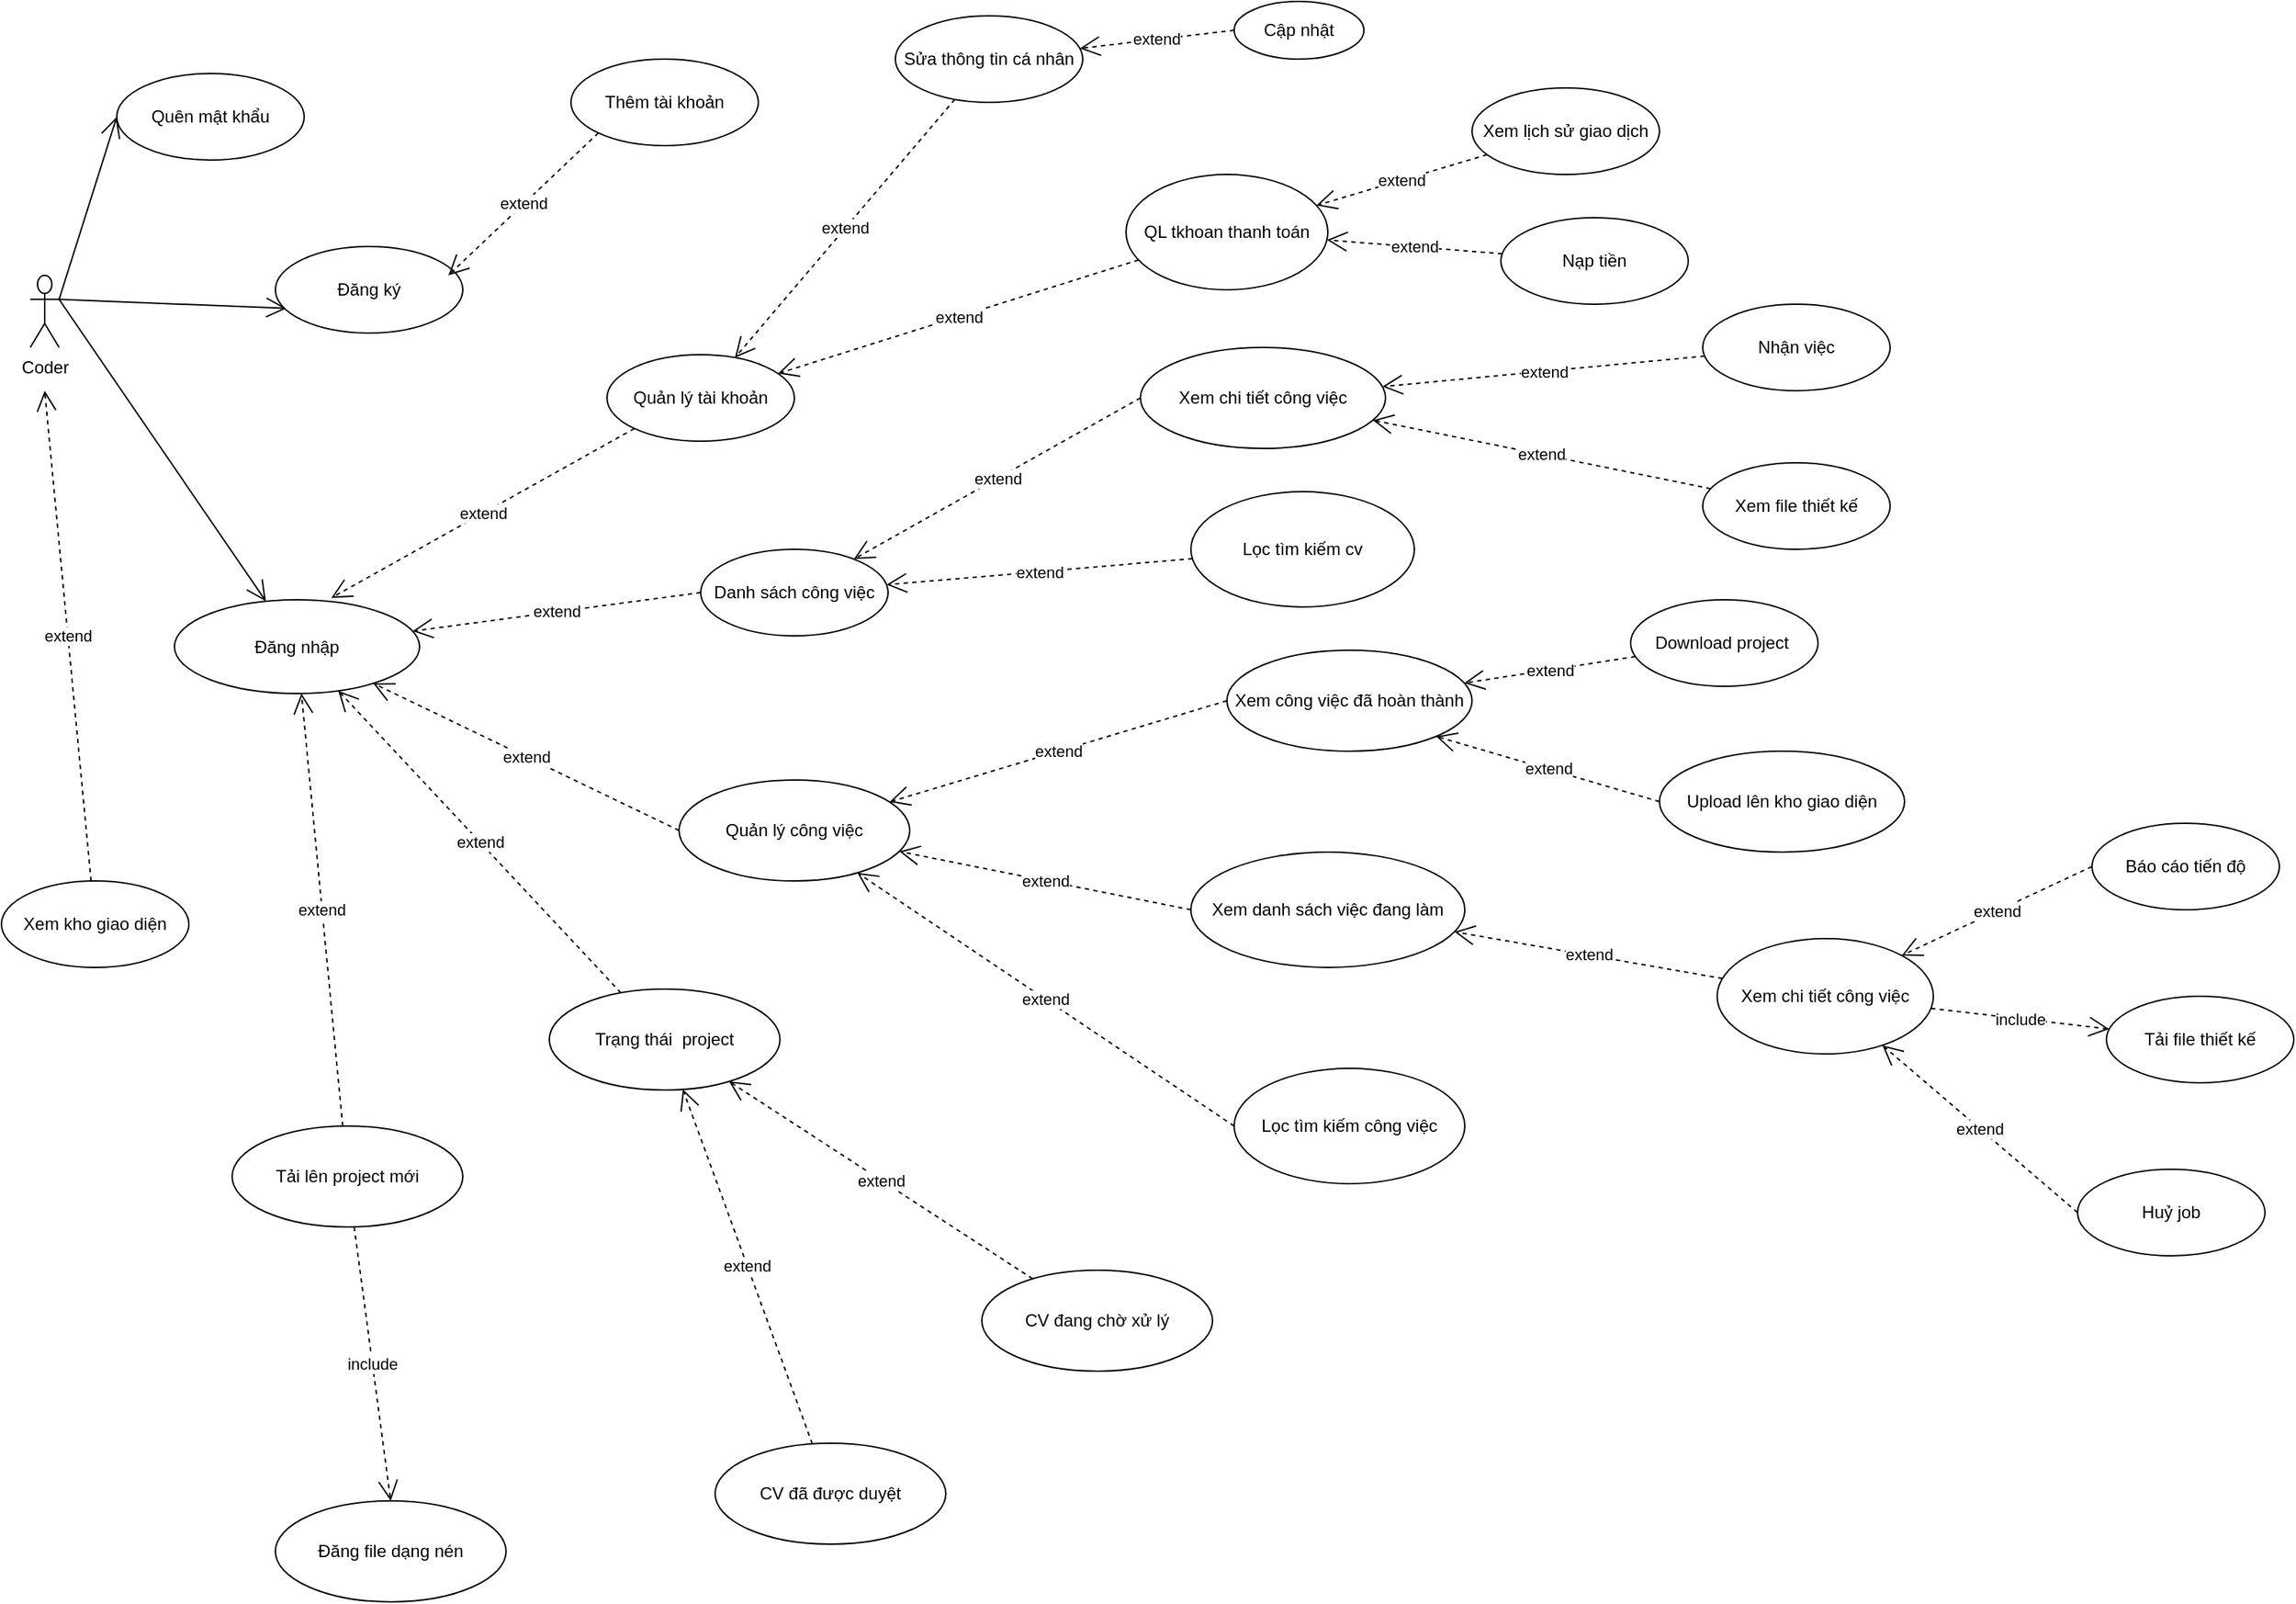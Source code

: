 <mxfile version="13.8.0" type="github">
  <diagram id="-H18s_F7PkQG1bvrdtzM" name="Page-1">
    <mxGraphModel dx="1580" dy="907" grid="1" gridSize="10" guides="1" tooltips="1" connect="1" arrows="1" fold="1" page="1" pageScale="1" pageWidth="1920" pageHeight="1200" math="0" shadow="0">
      <root>
        <mxCell id="0" />
        <mxCell id="1" parent="0" />
        <mxCell id="wraNXZqroRVsVNhuofaR-1" value="Coder" style="shape=umlActor;verticalLabelPosition=bottom;verticalAlign=top;html=1;outlineConnect=0;" parent="1" vertex="1">
          <mxGeometry x="40" y="230" width="20" height="50" as="geometry" />
        </mxCell>
        <mxCell id="G6Vpepxi8D2sUCixTcSk-1" value="" style="endArrow=open;endFill=1;endSize=12;html=1;entryX=0.06;entryY=0.715;entryDx=0;entryDy=0;entryPerimeter=0;exitX=1;exitY=0.333;exitDx=0;exitDy=0;exitPerimeter=0;" parent="1" target="G6Vpepxi8D2sUCixTcSk-2" edge="1" source="wraNXZqroRVsVNhuofaR-1">
          <mxGeometry width="160" relative="1" as="geometry">
            <mxPoint x="70" y="255" as="sourcePoint" />
            <mxPoint x="120" y="200" as="targetPoint" />
          </mxGeometry>
        </mxCell>
        <mxCell id="G6Vpepxi8D2sUCixTcSk-2" value="Đăng ký" style="ellipse;whiteSpace=wrap;html=1;" parent="1" vertex="1">
          <mxGeometry x="210" y="210" width="130" height="60" as="geometry" />
        </mxCell>
        <mxCell id="G6Vpepxi8D2sUCixTcSk-3" value="Đăng nhập" style="ellipse;whiteSpace=wrap;html=1;" parent="1" vertex="1">
          <mxGeometry x="140" y="455" width="170" height="65" as="geometry" />
        </mxCell>
        <mxCell id="G6Vpepxi8D2sUCixTcSk-4" value="" style="endArrow=open;endFill=1;endSize=12;html=1;exitX=1;exitY=0.333;exitDx=0;exitDy=0;exitPerimeter=0;" parent="1" target="G6Vpepxi8D2sUCixTcSk-3" edge="1" source="wraNXZqroRVsVNhuofaR-1">
          <mxGeometry width="160" relative="1" as="geometry">
            <mxPoint x="70" y="260" as="sourcePoint" />
            <mxPoint x="136" y="195.75" as="targetPoint" />
          </mxGeometry>
        </mxCell>
        <mxCell id="G6Vpepxi8D2sUCixTcSk-7" value="Xem kho giao diện" style="ellipse;whiteSpace=wrap;html=1;" parent="1" vertex="1">
          <mxGeometry x="20" y="650" width="130" height="60" as="geometry" />
        </mxCell>
        <mxCell id="G6Vpepxi8D2sUCixTcSk-9" value="extend" style="endArrow=open;endSize=12;dashed=1;html=1;entryX=0.64;entryY=-0.02;entryDx=0;entryDy=0;exitX=0;exitY=1;exitDx=0;exitDy=0;entryPerimeter=0;" parent="1" source="G6Vpepxi8D2sUCixTcSk-10" target="G6Vpepxi8D2sUCixTcSk-3" edge="1">
          <mxGeometry width="160" relative="1" as="geometry">
            <mxPoint x="400" y="160" as="sourcePoint" />
            <mxPoint x="640" y="320" as="targetPoint" />
          </mxGeometry>
        </mxCell>
        <mxCell id="G6Vpepxi8D2sUCixTcSk-10" value="Quản lý tài khoản" style="ellipse;whiteSpace=wrap;html=1;" parent="1" vertex="1">
          <mxGeometry x="440" y="285" width="130" height="60" as="geometry" />
        </mxCell>
        <mxCell id="G6Vpepxi8D2sUCixTcSk-11" value="Danh sách công việc" style="ellipse;whiteSpace=wrap;html=1;" parent="1" vertex="1">
          <mxGeometry x="505" y="420" width="130" height="60" as="geometry" />
        </mxCell>
        <mxCell id="G6Vpepxi8D2sUCixTcSk-13" value="Quản lý công việc" style="ellipse;whiteSpace=wrap;html=1;" parent="1" vertex="1">
          <mxGeometry x="490" y="580" width="160" height="70" as="geometry" />
        </mxCell>
        <mxCell id="G6Vpepxi8D2sUCixTcSk-14" value="Xem danh sách việc đang làm" style="ellipse;whiteSpace=wrap;html=1;" parent="1" vertex="1">
          <mxGeometry x="845" y="630" width="190" height="80" as="geometry" />
        </mxCell>
        <mxCell id="G6Vpepxi8D2sUCixTcSk-15" value="Lọc tìm kiếm công việc" style="ellipse;whiteSpace=wrap;html=1;" parent="1" vertex="1">
          <mxGeometry x="875" y="780" width="160" height="80" as="geometry" />
        </mxCell>
        <mxCell id="G6Vpepxi8D2sUCixTcSk-16" value="Xem chi tiết công việc" style="ellipse;whiteSpace=wrap;html=1;" parent="1" vertex="1">
          <mxGeometry x="1210" y="690" width="150" height="80" as="geometry" />
        </mxCell>
        <mxCell id="G6Vpepxi8D2sUCixTcSk-17" value="Tải file thiết kế" style="ellipse;whiteSpace=wrap;html=1;" parent="1" vertex="1">
          <mxGeometry x="1480" y="730" width="130" height="60" as="geometry" />
        </mxCell>
        <mxCell id="G6Vpepxi8D2sUCixTcSk-19" value="Xem chi tiết công việc" style="ellipse;whiteSpace=wrap;html=1;" parent="1" vertex="1">
          <mxGeometry x="810" y="280" width="170" height="70" as="geometry" />
        </mxCell>
        <mxCell id="G6Vpepxi8D2sUCixTcSk-20" value="Lọc tìm kiếm cv" style="ellipse;whiteSpace=wrap;html=1;" parent="1" vertex="1">
          <mxGeometry x="845" y="380" width="155" height="80" as="geometry" />
        </mxCell>
        <mxCell id="G6Vpepxi8D2sUCixTcSk-21" value="Nhận việc" style="ellipse;whiteSpace=wrap;html=1;" parent="1" vertex="1">
          <mxGeometry x="1200" y="250" width="130" height="60" as="geometry" />
        </mxCell>
        <mxCell id="G6Vpepxi8D2sUCixTcSk-22" value="Xem file thiết kế" style="ellipse;whiteSpace=wrap;html=1;" parent="1" vertex="1">
          <mxGeometry x="1200" y="360" width="130" height="60" as="geometry" />
        </mxCell>
        <mxCell id="mJOtfhkhxTEN904Yoo09-1" value="extend" style="endArrow=open;endSize=12;dashed=1;html=1;exitX=0;exitY=0.5;exitDx=0;exitDy=0;" parent="1" source="G6Vpepxi8D2sUCixTcSk-11" target="G6Vpepxi8D2sUCixTcSk-3" edge="1">
          <mxGeometry width="160" relative="1" as="geometry">
            <mxPoint x="389.038" y="121.213" as="sourcePoint" />
            <mxPoint x="258.05" y="258.54" as="targetPoint" />
          </mxGeometry>
        </mxCell>
        <mxCell id="mJOtfhkhxTEN904Yoo09-2" value="extend" style="endArrow=open;endSize=12;dashed=1;html=1;exitX=0;exitY=0.5;exitDx=0;exitDy=0;" parent="1" source="G6Vpepxi8D2sUCixTcSk-13" target="G6Vpepxi8D2sUCixTcSk-3" edge="1">
          <mxGeometry width="160" relative="1" as="geometry">
            <mxPoint x="370" y="240" as="sourcePoint" />
            <mxPoint x="255.933" y="259.554" as="targetPoint" />
          </mxGeometry>
        </mxCell>
        <mxCell id="mJOtfhkhxTEN904Yoo09-3" value="extend" style="endArrow=open;endSize=12;dashed=1;html=1;exitX=0;exitY=0.5;exitDx=0;exitDy=0;" parent="1" source="G6Vpepxi8D2sUCixTcSk-19" target="G6Vpepxi8D2sUCixTcSk-11" edge="1">
          <mxGeometry width="160" relative="1" as="geometry">
            <mxPoint x="389.038" y="121.213" as="sourcePoint" />
            <mxPoint x="240.962" y="248.787" as="targetPoint" />
          </mxGeometry>
        </mxCell>
        <mxCell id="mJOtfhkhxTEN904Yoo09-5" value="extend" style="endArrow=open;endSize=12;dashed=1;html=1;exitX=0;exitY=0.5;exitDx=0;exitDy=0;" parent="1" source="G6Vpepxi8D2sUCixTcSk-14" target="G6Vpepxi8D2sUCixTcSk-13" edge="1">
          <mxGeometry width="160" relative="1" as="geometry">
            <mxPoint x="370.0" y="650" as="sourcePoint" />
            <mxPoint x="500" y="470" as="targetPoint" />
          </mxGeometry>
        </mxCell>
        <mxCell id="mJOtfhkhxTEN904Yoo09-6" value="extend" style="endArrow=open;endSize=12;dashed=1;html=1;" parent="1" source="G6Vpepxi8D2sUCixTcSk-16" target="G6Vpepxi8D2sUCixTcSk-14" edge="1">
          <mxGeometry width="160" relative="1" as="geometry">
            <mxPoint x="595" y="550" as="sourcePoint" />
            <mxPoint x="473.972" y="625.99" as="targetPoint" />
          </mxGeometry>
        </mxCell>
        <mxCell id="mJOtfhkhxTEN904Yoo09-7" value="extend" style="endArrow=open;endSize=12;dashed=1;html=1;exitX=0;exitY=0.5;exitDx=0;exitDy=0;" parent="1" source="G6Vpepxi8D2sUCixTcSk-15" target="G6Vpepxi8D2sUCixTcSk-13" edge="1">
          <mxGeometry width="160" relative="1" as="geometry">
            <mxPoint x="595.194" y="642.315" as="sourcePoint" />
            <mxPoint x="499.699" y="647.115" as="targetPoint" />
          </mxGeometry>
        </mxCell>
        <mxCell id="mJOtfhkhxTEN904Yoo09-8" value="extend" style="endArrow=open;endSize=12;dashed=1;html=1;" parent="1" source="G6Vpepxi8D2sUCixTcSk-20" target="G6Vpepxi8D2sUCixTcSk-11" edge="1">
          <mxGeometry width="160" relative="1" as="geometry">
            <mxPoint x="620" y="290" as="sourcePoint" />
            <mxPoint x="510.326" y="368.817" as="targetPoint" />
          </mxGeometry>
        </mxCell>
        <mxCell id="VaWxIrWSogGsUbdKop_V-4" value="Xem công việc đã hoàn thành" style="ellipse;whiteSpace=wrap;html=1;" parent="1" vertex="1">
          <mxGeometry x="870" y="490" width="170" height="70" as="geometry" />
        </mxCell>
        <mxCell id="VaWxIrWSogGsUbdKop_V-6" value="extend" style="endArrow=open;endSize=12;dashed=1;html=1;exitX=0;exitY=0.5;exitDx=0;exitDy=0;" parent="1" source="VaWxIrWSogGsUbdKop_V-4" target="G6Vpepxi8D2sUCixTcSk-13" edge="1">
          <mxGeometry width="160" relative="1" as="geometry">
            <mxPoint x="630.0" y="470" as="sourcePoint" />
            <mxPoint x="470" y="630" as="targetPoint" />
          </mxGeometry>
        </mxCell>
        <mxCell id="VaWxIrWSogGsUbdKop_V-7" value="Huỷ job" style="ellipse;whiteSpace=wrap;html=1;" parent="1" vertex="1">
          <mxGeometry x="1460" y="850" width="130" height="60" as="geometry" />
        </mxCell>
        <mxCell id="VaWxIrWSogGsUbdKop_V-9" value="extend" style="endArrow=open;endSize=12;dashed=1;html=1;" parent="1" source="G6Vpepxi8D2sUCixTcSk-21" target="G6Vpepxi8D2sUCixTcSk-19" edge="1">
          <mxGeometry width="160" relative="1" as="geometry">
            <mxPoint x="620" y="290" as="sourcePoint" />
            <mxPoint x="493.124" y="343.334" as="targetPoint" />
          </mxGeometry>
        </mxCell>
        <mxCell id="VaWxIrWSogGsUbdKop_V-10" value="extend" style="endArrow=open;endSize=12;dashed=1;html=1;" parent="1" source="G6Vpepxi8D2sUCixTcSk-22" target="G6Vpepxi8D2sUCixTcSk-19" edge="1">
          <mxGeometry width="160" relative="1" as="geometry">
            <mxPoint x="849.928" y="211.616" as="sourcePoint" />
            <mxPoint x="730.238" y="268.458" as="targetPoint" />
          </mxGeometry>
        </mxCell>
        <mxCell id="VaWxIrWSogGsUbdKop_V-11" value="extend" style="endArrow=open;endSize=12;dashed=1;html=1;" parent="1" source="G6Vpepxi8D2sUCixTcSk-7" edge="1">
          <mxGeometry width="160" relative="1" as="geometry">
            <mxPoint x="340" y="655" as="sourcePoint" />
            <mxPoint x="50" y="310" as="targetPoint" />
          </mxGeometry>
        </mxCell>
        <mxCell id="VaWxIrWSogGsUbdKop_V-12" value="include" style="endArrow=open;endSize=12;dashed=1;html=1;" parent="1" source="G6Vpepxi8D2sUCixTcSk-16" target="G6Vpepxi8D2sUCixTcSk-17" edge="1">
          <mxGeometry width="160" relative="1" as="geometry">
            <mxPoint x="840" y="290" as="sourcePoint" />
            <mxPoint x="1500" y="670" as="targetPoint" />
          </mxGeometry>
        </mxCell>
        <mxCell id="VaWxIrWSogGsUbdKop_V-13" value="extend" style="endArrow=open;endSize=12;dashed=1;html=1;exitX=0;exitY=0.5;exitDx=0;exitDy=0;" parent="1" source="VaWxIrWSogGsUbdKop_V-7" target="G6Vpepxi8D2sUCixTcSk-16" edge="1">
          <mxGeometry width="160" relative="1" as="geometry">
            <mxPoint x="870" y="610" as="sourcePoint" />
            <mxPoint x="773.277" y="633.448" as="targetPoint" />
          </mxGeometry>
        </mxCell>
        <mxCell id="VaWxIrWSogGsUbdKop_V-14" value="Download project&amp;nbsp;" style="ellipse;whiteSpace=wrap;html=1;" parent="1" vertex="1">
          <mxGeometry x="1150" y="455" width="130" height="60" as="geometry" />
        </mxCell>
        <mxCell id="VaWxIrWSogGsUbdKop_V-15" value="extend" style="endArrow=open;endSize=12;dashed=1;html=1;" parent="1" source="VaWxIrWSogGsUbdKop_V-14" target="VaWxIrWSogGsUbdKop_V-4" edge="1">
          <mxGeometry width="160" relative="1" as="geometry">
            <mxPoint x="840" y="290" as="sourcePoint" />
            <mxPoint x="750" y="290" as="targetPoint" />
          </mxGeometry>
        </mxCell>
        <mxCell id="VaWxIrWSogGsUbdKop_V-17" value="Sửa thông tin cá nhân" style="ellipse;whiteSpace=wrap;html=1;" parent="1" vertex="1">
          <mxGeometry x="640" y="50" width="130" height="60" as="geometry" />
        </mxCell>
        <mxCell id="VaWxIrWSogGsUbdKop_V-18" value="extend" style="endArrow=open;endSize=12;dashed=1;html=1;" parent="1" source="VaWxIrWSogGsUbdKop_V-17" target="G6Vpepxi8D2sUCixTcSk-10" edge="1">
          <mxGeometry width="160" relative="1" as="geometry">
            <mxPoint x="540" y="280" as="sourcePoint" />
            <mxPoint x="439.918" y="328.316" as="targetPoint" />
          </mxGeometry>
        </mxCell>
        <mxCell id="VaWxIrWSogGsUbdKop_V-19" value="QL tkhoan thanh toán" style="ellipse;whiteSpace=wrap;html=1;" parent="1" vertex="1">
          <mxGeometry x="800" y="160" width="140" height="80" as="geometry" />
        </mxCell>
        <mxCell id="VaWxIrWSogGsUbdKop_V-20" value="extend" style="endArrow=open;endSize=12;dashed=1;html=1;" parent="1" source="VaWxIrWSogGsUbdKop_V-19" target="G6Vpepxi8D2sUCixTcSk-10" edge="1">
          <mxGeometry width="160" relative="1" as="geometry">
            <mxPoint x="559.928" y="71.616" as="sourcePoint" />
            <mxPoint x="440.238" y="128.458" as="targetPoint" />
          </mxGeometry>
        </mxCell>
        <mxCell id="VaWxIrWSogGsUbdKop_V-21" value="Tải lên project mới" style="ellipse;whiteSpace=wrap;html=1;" parent="1" vertex="1">
          <mxGeometry x="180" y="820" width="160" height="70" as="geometry" />
        </mxCell>
        <mxCell id="VaWxIrWSogGsUbdKop_V-22" value="extend" style="endArrow=open;endSize=12;dashed=1;html=1;" parent="1" source="VaWxIrWSogGsUbdKop_V-21" target="G6Vpepxi8D2sUCixTcSk-3" edge="1">
          <mxGeometry width="160" relative="1" as="geometry">
            <mxPoint x="330.0" y="490" as="sourcePoint" />
            <mxPoint x="220.962" y="401.213" as="targetPoint" />
          </mxGeometry>
        </mxCell>
        <mxCell id="VaWxIrWSogGsUbdKop_V-24" value="Trạng thái&amp;nbsp; project" style="ellipse;whiteSpace=wrap;html=1;" parent="1" vertex="1">
          <mxGeometry x="400" y="725" width="160" height="70" as="geometry" />
        </mxCell>
        <mxCell id="VaWxIrWSogGsUbdKop_V-26" value="Đăng file dạng nén" style="ellipse;whiteSpace=wrap;html=1;" parent="1" vertex="1">
          <mxGeometry x="210" y="1080" width="160" height="70" as="geometry" />
        </mxCell>
        <mxCell id="VaWxIrWSogGsUbdKop_V-27" value="include" style="endArrow=open;endSize=12;dashed=1;html=1;entryX=0.5;entryY=0;entryDx=0;entryDy=0;" parent="1" source="VaWxIrWSogGsUbdKop_V-21" target="VaWxIrWSogGsUbdKop_V-26" edge="1">
          <mxGeometry width="160" relative="1" as="geometry">
            <mxPoint x="355.525" y="789.335" as="sourcePoint" />
            <mxPoint x="414.547" y="920.659" as="targetPoint" />
          </mxGeometry>
        </mxCell>
        <mxCell id="VaWxIrWSogGsUbdKop_V-28" value="CV đã được duyệt" style="ellipse;whiteSpace=wrap;html=1;" parent="1" vertex="1">
          <mxGeometry x="515" y="1040" width="160" height="70" as="geometry" />
        </mxCell>
        <mxCell id="VaWxIrWSogGsUbdKop_V-29" value="CV đang chờ xử lý" style="ellipse;whiteSpace=wrap;html=1;" parent="1" vertex="1">
          <mxGeometry x="700" y="920" width="160" height="70" as="geometry" />
        </mxCell>
        <mxCell id="VaWxIrWSogGsUbdKop_V-32" value="extend" style="endArrow=open;endSize=12;dashed=1;html=1;" parent="1" source="VaWxIrWSogGsUbdKop_V-29" target="VaWxIrWSogGsUbdKop_V-24" edge="1">
          <mxGeometry width="160" relative="1" as="geometry">
            <mxPoint x="695.887" y="939.803" as="sourcePoint" />
            <mxPoint x="578.912" y="930.754" as="targetPoint" />
          </mxGeometry>
        </mxCell>
        <mxCell id="VaWxIrWSogGsUbdKop_V-33" value="extend" style="endArrow=open;endSize=12;dashed=1;html=1;" parent="1" source="VaWxIrWSogGsUbdKop_V-28" target="VaWxIrWSogGsUbdKop_V-24" edge="1">
          <mxGeometry width="160" relative="1" as="geometry">
            <mxPoint x="615.823" y="1033.355" as="sourcePoint" />
            <mxPoint x="533.955" y="956.691" as="targetPoint" />
          </mxGeometry>
        </mxCell>
        <mxCell id="U260KyF3L1QA0zvLFmRO-1" value="extend" style="endArrow=open;endSize=12;dashed=1;html=1;" edge="1" parent="1" source="VaWxIrWSogGsUbdKop_V-24" target="G6Vpepxi8D2sUCixTcSk-3">
          <mxGeometry width="160" relative="1" as="geometry">
            <mxPoint x="457.144" y="1110.013" as="sourcePoint" />
            <mxPoint x="477.839" y="779.987" as="targetPoint" />
          </mxGeometry>
        </mxCell>
        <mxCell id="U260KyF3L1QA0zvLFmRO-2" value="Xem lịch sử giao dịch" style="ellipse;whiteSpace=wrap;html=1;" vertex="1" parent="1">
          <mxGeometry x="1040" y="100" width="130" height="60" as="geometry" />
        </mxCell>
        <mxCell id="U260KyF3L1QA0zvLFmRO-3" value="Nạp tiền" style="ellipse;whiteSpace=wrap;html=1;" vertex="1" parent="1">
          <mxGeometry x="1060" y="190" width="130" height="60" as="geometry" />
        </mxCell>
        <mxCell id="U260KyF3L1QA0zvLFmRO-4" value="extend" style="endArrow=open;endSize=12;dashed=1;html=1;" edge="1" parent="1" source="U260KyF3L1QA0zvLFmRO-2" target="VaWxIrWSogGsUbdKop_V-19">
          <mxGeometry width="160" relative="1" as="geometry">
            <mxPoint x="677.596" y="204.073" as="sourcePoint" />
            <mxPoint x="512.154" y="245.712" as="targetPoint" />
          </mxGeometry>
        </mxCell>
        <mxCell id="U260KyF3L1QA0zvLFmRO-5" value="extend" style="endArrow=open;endSize=12;dashed=1;html=1;" edge="1" parent="1" source="U260KyF3L1QA0zvLFmRO-3" target="VaWxIrWSogGsUbdKop_V-19">
          <mxGeometry width="160" relative="1" as="geometry">
            <mxPoint x="901.603" y="120.026" as="sourcePoint" />
            <mxPoint x="783.074" y="169.809" as="targetPoint" />
          </mxGeometry>
        </mxCell>
        <mxCell id="U260KyF3L1QA0zvLFmRO-6" value="Quên mật khẩu" style="ellipse;whiteSpace=wrap;html=1;" vertex="1" parent="1">
          <mxGeometry x="100" y="90" width="130" height="60" as="geometry" />
        </mxCell>
        <mxCell id="U260KyF3L1QA0zvLFmRO-8" value="" style="endArrow=open;endFill=1;endSize=12;html=1;entryX=0;entryY=0.5;entryDx=0;entryDy=0;exitX=1;exitY=0.333;exitDx=0;exitDy=0;exitPerimeter=0;" edge="1" parent="1" source="wraNXZqroRVsVNhuofaR-1" target="U260KyF3L1QA0zvLFmRO-6">
          <mxGeometry width="160" relative="1" as="geometry">
            <mxPoint x="70" y="256.667" as="sourcePoint" />
            <mxPoint x="177.8" y="242.9" as="targetPoint" />
          </mxGeometry>
        </mxCell>
        <mxCell id="U260KyF3L1QA0zvLFmRO-9" value="Thêm tài khoản" style="ellipse;whiteSpace=wrap;html=1;" vertex="1" parent="1">
          <mxGeometry x="415" y="80" width="130" height="60" as="geometry" />
        </mxCell>
        <mxCell id="U260KyF3L1QA0zvLFmRO-10" value="extend" style="endArrow=open;endSize=12;dashed=1;html=1;exitX=0;exitY=1;exitDx=0;exitDy=0;entryX=0.923;entryY=0.333;entryDx=0;entryDy=0;entryPerimeter=0;" edge="1" parent="1" source="U260KyF3L1QA0zvLFmRO-9" target="G6Vpepxi8D2sUCixTcSk-2">
          <mxGeometry width="160" relative="1" as="geometry">
            <mxPoint x="691.161" y="117.909" as="sourcePoint" />
            <mxPoint x="538.827" y="297.088" as="targetPoint" />
          </mxGeometry>
        </mxCell>
        <mxCell id="U260KyF3L1QA0zvLFmRO-12" value="extend" style="endArrow=open;endSize=12;dashed=1;html=1;exitX=0;exitY=0.5;exitDx=0;exitDy=0;" edge="1" parent="1" source="U260KyF3L1QA0zvLFmRO-13" target="VaWxIrWSogGsUbdKop_V-17">
          <mxGeometry width="160" relative="1" as="geometry">
            <mxPoint x="691.161" y="117.909" as="sourcePoint" />
            <mxPoint x="538.827" y="297.088" as="targetPoint" />
          </mxGeometry>
        </mxCell>
        <mxCell id="U260KyF3L1QA0zvLFmRO-13" value="Cập nhật" style="ellipse;whiteSpace=wrap;html=1;" vertex="1" parent="1">
          <mxGeometry x="875" y="40" width="90" height="40" as="geometry" />
        </mxCell>
        <mxCell id="U260KyF3L1QA0zvLFmRO-19" value="Báo cáo tiến độ" style="ellipse;whiteSpace=wrap;html=1;" vertex="1" parent="1">
          <mxGeometry x="1470" y="610" width="130" height="60" as="geometry" />
        </mxCell>
        <mxCell id="U260KyF3L1QA0zvLFmRO-20" value="extend" style="endArrow=open;endSize=12;dashed=1;html=1;exitX=0;exitY=0.5;exitDx=0;exitDy=0;entryX=1;entryY=0;entryDx=0;entryDy=0;" edge="1" parent="1" source="U260KyF3L1QA0zvLFmRO-19" target="G6Vpepxi8D2sUCixTcSk-16">
          <mxGeometry width="160" relative="1" as="geometry">
            <mxPoint x="1520" y="920" as="sourcePoint" />
            <mxPoint x="1336.511" y="773.315" as="targetPoint" />
          </mxGeometry>
        </mxCell>
        <mxCell id="U260KyF3L1QA0zvLFmRO-21" value="Upload lên kho giao diện" style="ellipse;whiteSpace=wrap;html=1;" vertex="1" parent="1">
          <mxGeometry x="1170" y="560" width="170" height="70" as="geometry" />
        </mxCell>
        <mxCell id="U260KyF3L1QA0zvLFmRO-22" value="extend" style="endArrow=open;endSize=12;dashed=1;html=1;exitX=0;exitY=0.5;exitDx=0;exitDy=0;entryX=1;entryY=1;entryDx=0;entryDy=0;" edge="1" parent="1" source="U260KyF3L1QA0zvLFmRO-21" target="VaWxIrWSogGsUbdKop_V-4">
          <mxGeometry width="160" relative="1" as="geometry">
            <mxPoint x="1202.232" y="505.295" as="sourcePoint" />
            <mxPoint x="1046.368" y="524.878" as="targetPoint" />
          </mxGeometry>
        </mxCell>
      </root>
    </mxGraphModel>
  </diagram>
</mxfile>
